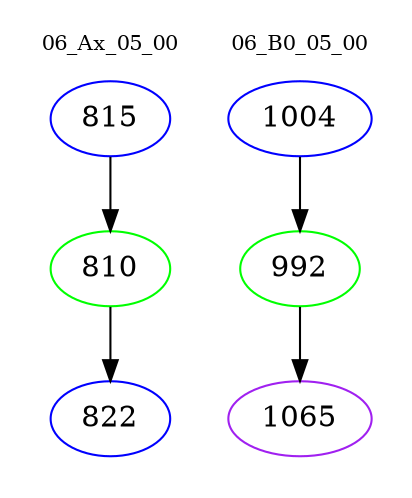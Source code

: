digraph{
subgraph cluster_0 {
color = white
label = "06_Ax_05_00";
fontsize=10;
T0_815 [label="815", color="blue"]
T0_815 -> T0_810 [color="black"]
T0_810 [label="810", color="green"]
T0_810 -> T0_822 [color="black"]
T0_822 [label="822", color="blue"]
}
subgraph cluster_1 {
color = white
label = "06_B0_05_00";
fontsize=10;
T1_1004 [label="1004", color="blue"]
T1_1004 -> T1_992 [color="black"]
T1_992 [label="992", color="green"]
T1_992 -> T1_1065 [color="black"]
T1_1065 [label="1065", color="purple"]
}
}
